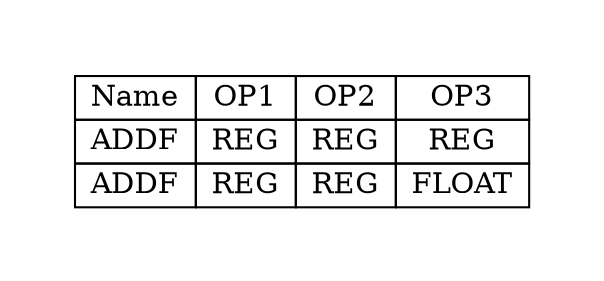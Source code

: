 digraph{
graph [pad="0.5", nodesep="0.5", ranksep="2" ]
node [shape=plain]
Foo [label=<
<table border="0" cellborder="1" cellspacing="0">
<tr><td> Name </td> <td> OP1 </td><td> OP2 </td><td> OP3 </td> </tr>
<tr><td> ADDF </td><td> REG </td><td> REG </td><td> REG </td> </tr>
<tr><td> ADDF </td><td> REG </td><td> REG </td><td> FLOAT </td> </tr>
</table>>];
}
